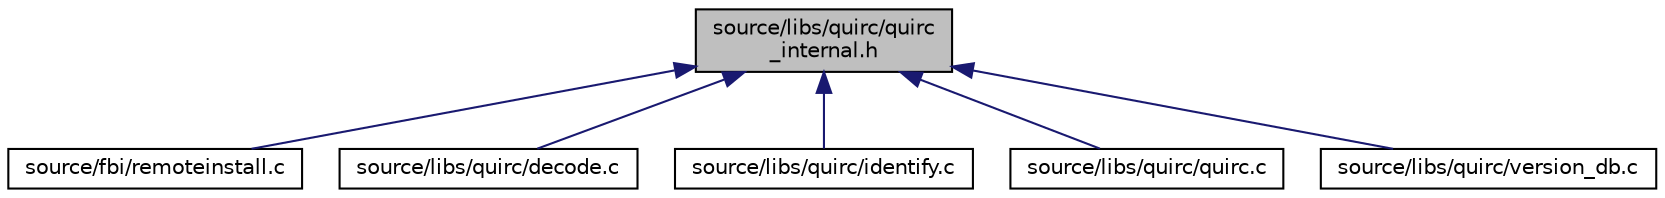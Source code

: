 digraph "source/libs/quirc/quirc_internal.h"
{
  edge [fontname="Helvetica",fontsize="10",labelfontname="Helvetica",labelfontsize="10"];
  node [fontname="Helvetica",fontsize="10",shape=record];
  Node1 [label="source/libs/quirc/quirc\l_internal.h",height=0.2,width=0.4,color="black", fillcolor="grey75", style="filled" fontcolor="black"];
  Node1 -> Node2 [dir="back",color="midnightblue",fontsize="10",style="solid",fontname="Helvetica"];
  Node2 [label="source/fbi/remoteinstall.c",height=0.2,width=0.4,color="black", fillcolor="white", style="filled",URL="$remoteinstall_8c.html"];
  Node1 -> Node3 [dir="back",color="midnightblue",fontsize="10",style="solid",fontname="Helvetica"];
  Node3 [label="source/libs/quirc/decode.c",height=0.2,width=0.4,color="black", fillcolor="white", style="filled",URL="$decode_8c.html"];
  Node1 -> Node4 [dir="back",color="midnightblue",fontsize="10",style="solid",fontname="Helvetica"];
  Node4 [label="source/libs/quirc/identify.c",height=0.2,width=0.4,color="black", fillcolor="white", style="filled",URL="$identify_8c.html"];
  Node1 -> Node5 [dir="back",color="midnightblue",fontsize="10",style="solid",fontname="Helvetica"];
  Node5 [label="source/libs/quirc/quirc.c",height=0.2,width=0.4,color="black", fillcolor="white", style="filled",URL="$quirc_8c.html"];
  Node1 -> Node6 [dir="back",color="midnightblue",fontsize="10",style="solid",fontname="Helvetica"];
  Node6 [label="source/libs/quirc/version_db.c",height=0.2,width=0.4,color="black", fillcolor="white", style="filled",URL="$version__db_8c.html"];
}
